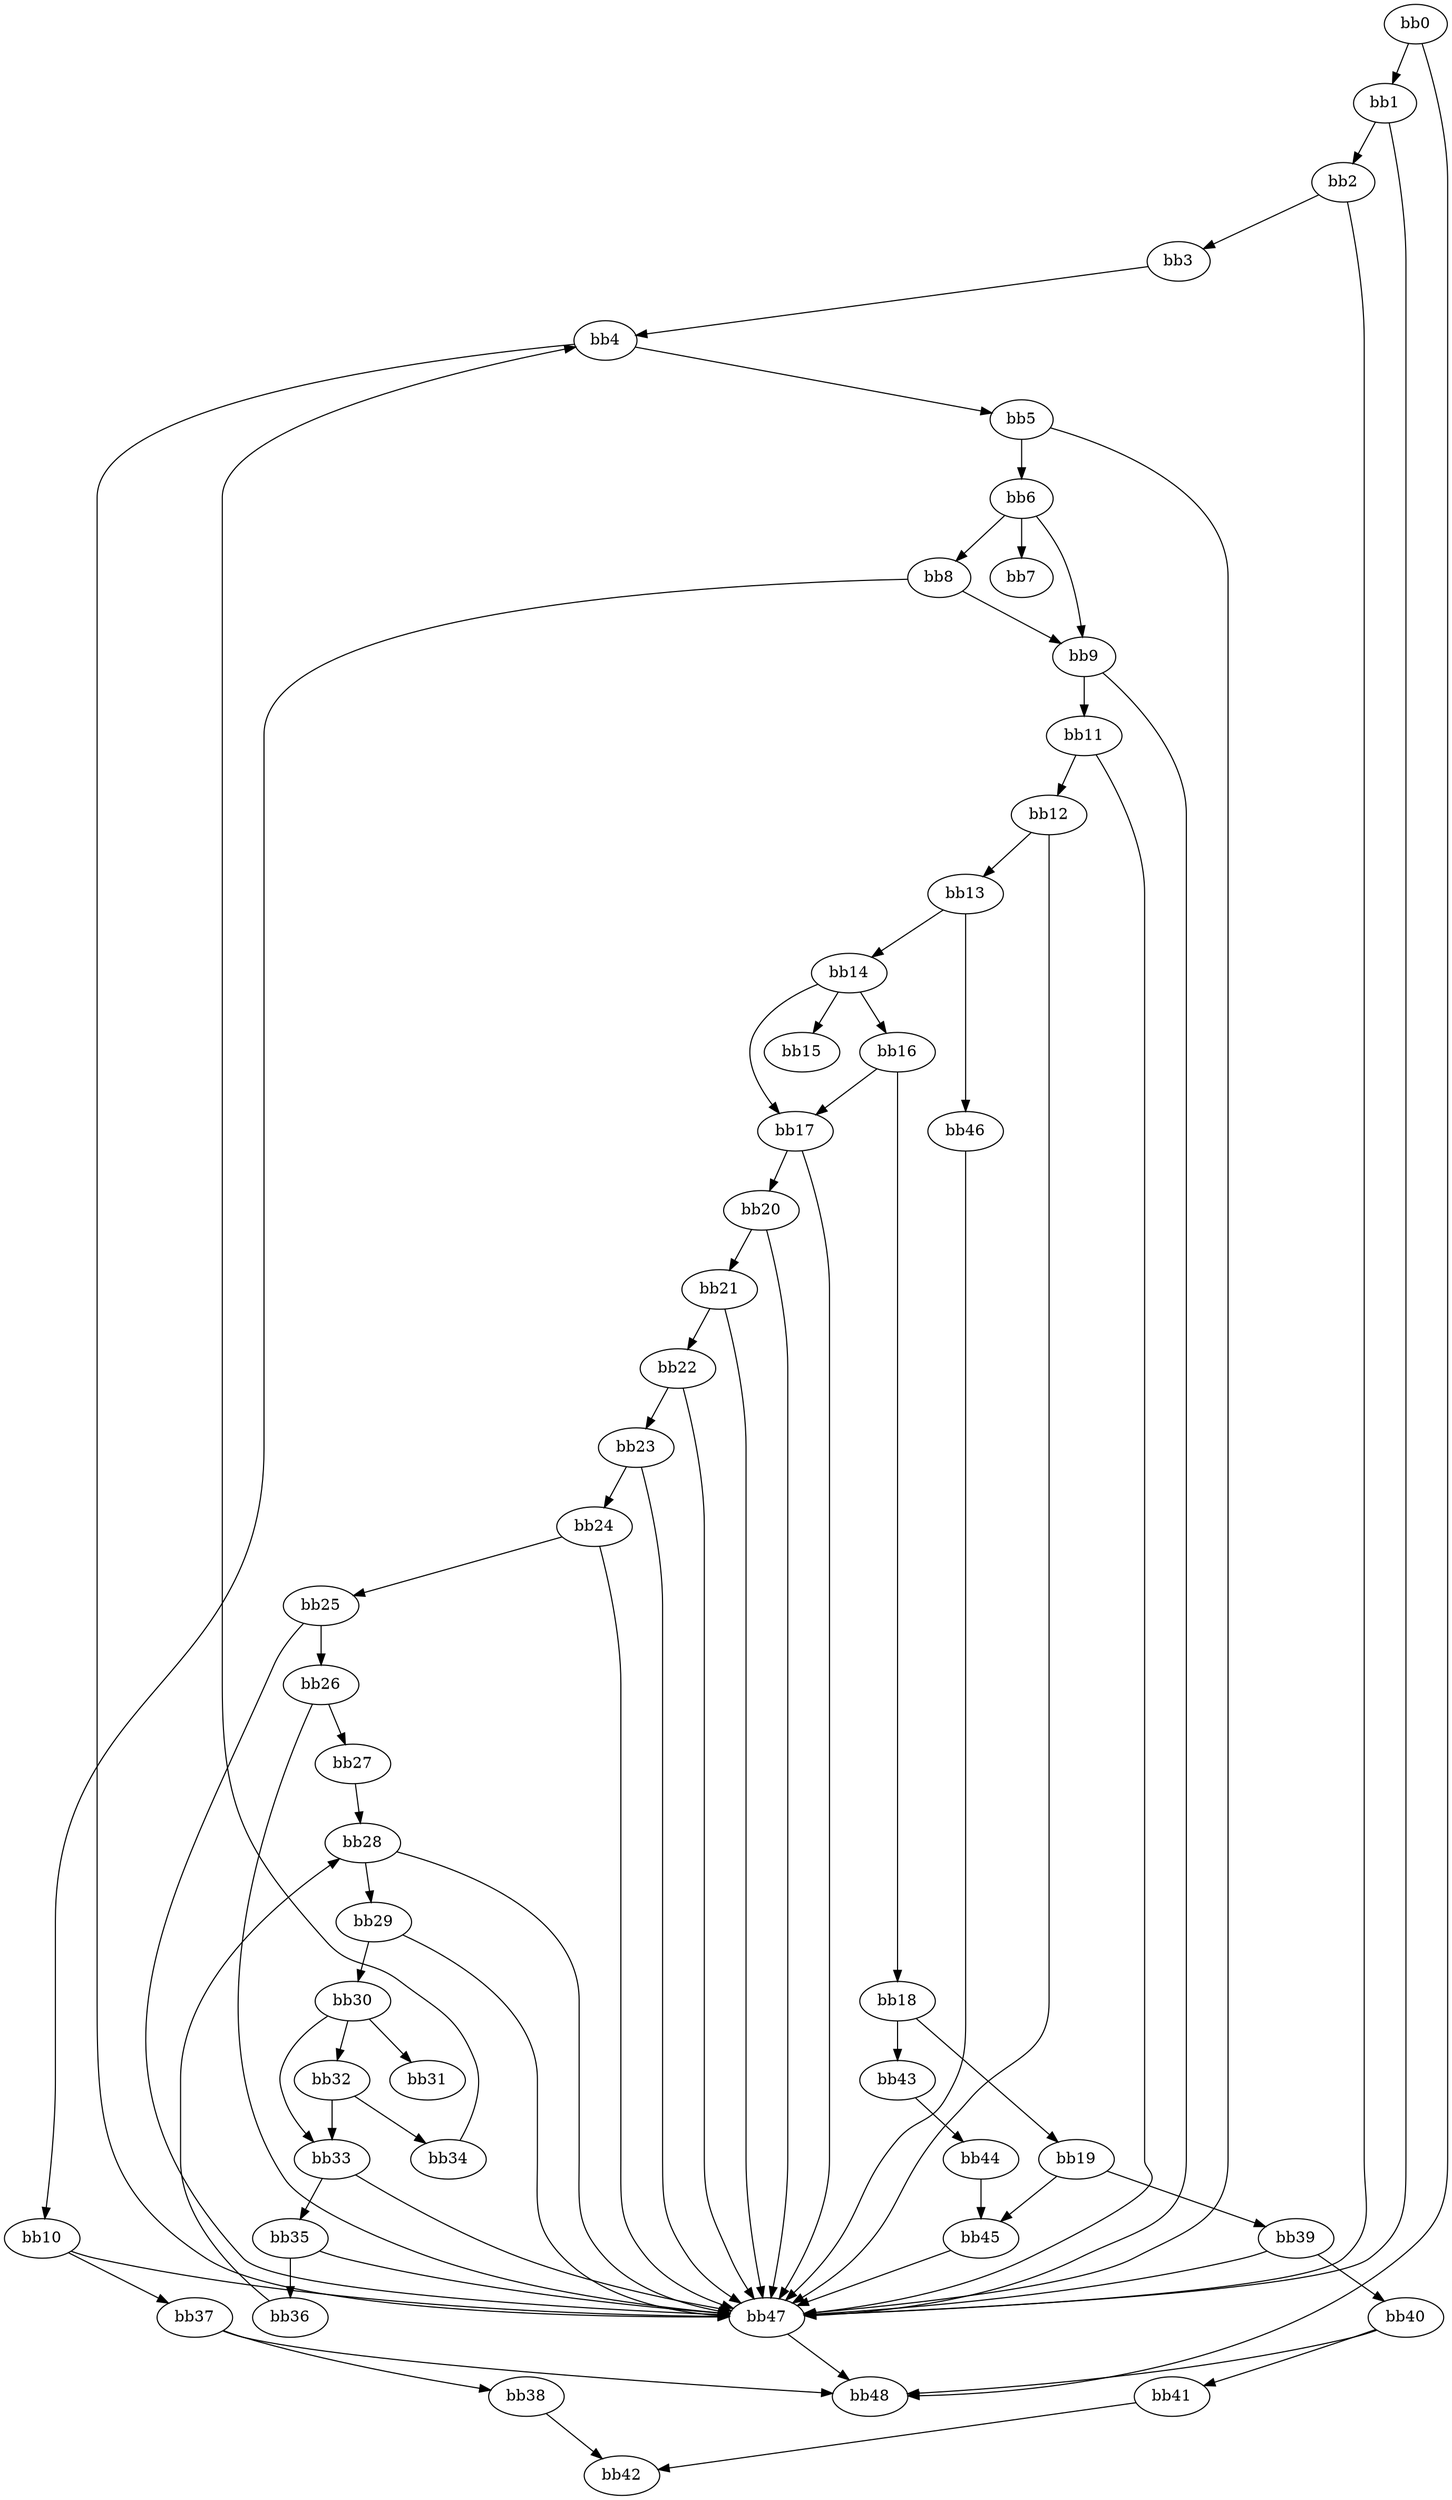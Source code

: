 digraph {
    0 [ label = "bb0\l" ]
    1 [ label = "bb1\l" ]
    2 [ label = "bb2\l" ]
    3 [ label = "bb3\l" ]
    4 [ label = "bb4\l" ]
    5 [ label = "bb5\l" ]
    6 [ label = "bb6\l" ]
    7 [ label = "bb7\l" ]
    8 [ label = "bb8\l" ]
    9 [ label = "bb9\l" ]
    10 [ label = "bb10\l" ]
    11 [ label = "bb11\l" ]
    12 [ label = "bb12\l" ]
    13 [ label = "bb13\l" ]
    14 [ label = "bb14\l" ]
    15 [ label = "bb15\l" ]
    16 [ label = "bb16\l" ]
    17 [ label = "bb17\l" ]
    18 [ label = "bb18\l" ]
    19 [ label = "bb19\l" ]
    20 [ label = "bb20\l" ]
    21 [ label = "bb21\l" ]
    22 [ label = "bb22\l" ]
    23 [ label = "bb23\l" ]
    24 [ label = "bb24\l" ]
    25 [ label = "bb25\l" ]
    26 [ label = "bb26\l" ]
    27 [ label = "bb27\l" ]
    28 [ label = "bb28\l" ]
    29 [ label = "bb29\l" ]
    30 [ label = "bb30\l" ]
    31 [ label = "bb31\l" ]
    32 [ label = "bb32\l" ]
    33 [ label = "bb33\l" ]
    34 [ label = "bb34\l" ]
    35 [ label = "bb35\l" ]
    36 [ label = "bb36\l" ]
    37 [ label = "bb37\l" ]
    38 [ label = "bb38\l" ]
    39 [ label = "bb39\l" ]
    40 [ label = "bb40\l" ]
    41 [ label = "bb41\l" ]
    42 [ label = "bb42\l" ]
    43 [ label = "bb43\l" ]
    44 [ label = "bb44\l" ]
    45 [ label = "bb45\l" ]
    46 [ label = "bb46\l" ]
    47 [ label = "bb47\l" ]
    48 [ label = "bb48\l" ]
    0 -> 1 [ ]
    0 -> 48 [ ]
    1 -> 2 [ ]
    1 -> 47 [ ]
    2 -> 3 [ ]
    2 -> 47 [ ]
    3 -> 4 [ ]
    4 -> 5 [ ]
    4 -> 47 [ ]
    5 -> 6 [ ]
    5 -> 47 [ ]
    6 -> 7 [ ]
    6 -> 8 [ ]
    6 -> 9 [ ]
    8 -> 9 [ ]
    8 -> 10 [ ]
    9 -> 11 [ ]
    9 -> 47 [ ]
    10 -> 37 [ ]
    10 -> 47 [ ]
    11 -> 12 [ ]
    11 -> 47 [ ]
    12 -> 13 [ ]
    12 -> 47 [ ]
    13 -> 14 [ ]
    13 -> 46 [ ]
    14 -> 15 [ ]
    14 -> 16 [ ]
    14 -> 17 [ ]
    16 -> 17 [ ]
    16 -> 18 [ ]
    17 -> 20 [ ]
    17 -> 47 [ ]
    18 -> 19 [ ]
    18 -> 43 [ ]
    19 -> 39 [ ]
    19 -> 45 [ ]
    20 -> 21 [ ]
    20 -> 47 [ ]
    21 -> 22 [ ]
    21 -> 47 [ ]
    22 -> 23 [ ]
    22 -> 47 [ ]
    23 -> 24 [ ]
    23 -> 47 [ ]
    24 -> 25 [ ]
    24 -> 47 [ ]
    25 -> 26 [ ]
    25 -> 47 [ ]
    26 -> 27 [ ]
    26 -> 47 [ ]
    27 -> 28 [ ]
    28 -> 29 [ ]
    28 -> 47 [ ]
    29 -> 30 [ ]
    29 -> 47 [ ]
    30 -> 31 [ ]
    30 -> 32 [ ]
    30 -> 33 [ ]
    32 -> 33 [ ]
    32 -> 34 [ ]
    33 -> 35 [ ]
    33 -> 47 [ ]
    34 -> 4 [ ]
    35 -> 36 [ ]
    35 -> 47 [ ]
    36 -> 28 [ ]
    37 -> 38 [ ]
    37 -> 48 [ ]
    38 -> 42 [ ]
    39 -> 40 [ ]
    39 -> 47 [ ]
    40 -> 41 [ ]
    40 -> 48 [ ]
    41 -> 42 [ ]
    43 -> 44 [ ]
    44 -> 45 [ ]
    45 -> 47 [ ]
    46 -> 47 [ ]
    47 -> 48 [ ]
}

